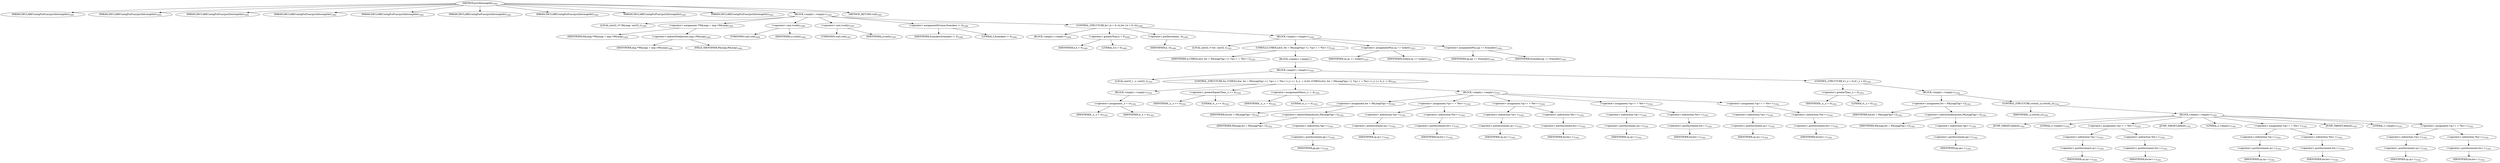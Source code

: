 digraph "put2bitcmaptile" {  
"49495" [label = <(METHOD,put2bitcmaptile)<SUB>1492</SUB>> ]
"49496" [label = <(PARAM,DECLAREContigPutFunc(put2bitcmaptile))<SUB>1492</SUB>> ]
"49497" [label = <(PARAM,DECLAREContigPutFunc(put2bitcmaptile))<SUB>1492</SUB>> ]
"49498" [label = <(PARAM,DECLAREContigPutFunc(put2bitcmaptile))<SUB>1492</SUB>> ]
"49499" [label = <(PARAM,DECLAREContigPutFunc(put2bitcmaptile))<SUB>1492</SUB>> ]
"49500" [label = <(PARAM,DECLAREContigPutFunc(put2bitcmaptile))<SUB>1492</SUB>> ]
"49501" [label = <(PARAM,DECLAREContigPutFunc(put2bitcmaptile))<SUB>1492</SUB>> ]
"49502" [label = <(PARAM,DECLAREContigPutFunc(put2bitcmaptile))<SUB>1492</SUB>> ]
"49503" [label = <(PARAM,DECLAREContigPutFunc(put2bitcmaptile))<SUB>1492</SUB>> ]
"49504" [label = <(PARAM,DECLAREContigPutFunc(put2bitcmaptile))<SUB>1492</SUB>> ]
"49505" [label = <(BLOCK,&lt;empty&gt;,&lt;empty&gt;)<SUB>1493</SUB>> ]
"49506" [label = <(LOCAL,uint32_t** PALmap: uint32_t)<SUB>1494</SUB>> ]
"49507" [label = <(&lt;operator&gt;.assignment,**PALmap = img-&gt;PALmap)<SUB>1494</SUB>> ]
"49508" [label = <(IDENTIFIER,PALmap,**PALmap = img-&gt;PALmap)<SUB>1494</SUB>> ]
"49509" [label = <(&lt;operator&gt;.indirectFieldAccess,img-&gt;PALmap)<SUB>1494</SUB>> ]
"49510" [label = <(IDENTIFIER,img,**PALmap = img-&gt;PALmap)<SUB>1494</SUB>> ]
"49511" [label = <(FIELD_IDENTIFIER,PALmap,PALmap)<SUB>1494</SUB>> ]
"49512" [label = <(&lt;operator&gt;.cast,(void)x)<SUB>1496</SUB>> ]
"49513" [label = <(UNKNOWN,void,void)<SUB>1496</SUB>> ]
"49514" [label = <(IDENTIFIER,x,(void)x)<SUB>1496</SUB>> ]
"49515" [label = <(&lt;operator&gt;.cast,(void)y)<SUB>1497</SUB>> ]
"49516" [label = <(UNKNOWN,void,void)<SUB>1497</SUB>> ]
"49517" [label = <(IDENTIFIER,y,(void)y)<SUB>1497</SUB>> ]
"49518" [label = <(&lt;operator&gt;.assignmentDivision,fromskew /= 4)<SUB>1498</SUB>> ]
"49519" [label = <(IDENTIFIER,fromskew,fromskew /= 4)<SUB>1498</SUB>> ]
"49520" [label = <(LITERAL,4,fromskew /= 4)<SUB>1498</SUB>> ]
"49521" [label = <(CONTROL_STRUCTURE,for (;h &gt; 0;--h),for (;h &gt; 0;--h))<SUB>1499</SUB>> ]
"49522" [label = <(BLOCK,&lt;empty&gt;,&lt;empty&gt;)<SUB>1499</SUB>> ]
"49523" [label = <(&lt;operator&gt;.greaterThan,h &gt; 0)<SUB>1499</SUB>> ]
"49524" [label = <(IDENTIFIER,h,h &gt; 0)<SUB>1499</SUB>> ]
"49525" [label = <(LITERAL,0,h &gt; 0)<SUB>1499</SUB>> ]
"49526" [label = <(&lt;operator&gt;.preDecrement,--h)<SUB>1499</SUB>> ]
"49527" [label = <(IDENTIFIER,h,--h)<SUB>1499</SUB>> ]
"49528" [label = <(BLOCK,&lt;empty&gt;,&lt;empty&gt;)<SUB>1500</SUB>> ]
"49529" [label = <(LOCAL,uint32_t* bw: uint32_t)<SUB>1501</SUB>> ]
"49530" [label = <(UNROLL4,UNROLL4(w, bw = PALmap[*pp++], *cp++ = *bw++))<SUB>1502</SUB>> ]
"49531" [label = <(IDENTIFIER,w,UNROLL4(w, bw = PALmap[*pp++], *cp++ = *bw++))<SUB>1502</SUB>> ]
"49532" [label = <(BLOCK,&lt;empty&gt;,&lt;empty&gt;)> ]
"49533" [label = <(BLOCK,&lt;empty&gt;,&lt;empty&gt;)<SUB>1502</SUB>> ]
"49534" [label = <(LOCAL,uint32_t _x: uint32_t)<SUB>1502</SUB>> ]
"49535" [label = <(CONTROL_STRUCTURE,for (UNROLL4(w, bw = PALmap[*pp++], *cp++ = *bw++)_x &gt;= 4;_x -= 4),for (UNROLL4(w, bw = PALmap[*pp++], *cp++ = *bw++)_x &gt;= 4;_x -= 4))<SUB>1502</SUB>> ]
"49536" [label = <(BLOCK,&lt;empty&gt;,&lt;empty&gt;)<SUB>1502</SUB>> ]
"49537" [label = <(&lt;operator&gt;.assignment,_x = w)<SUB>1502</SUB>> ]
"49538" [label = <(IDENTIFIER,_x,_x = w)<SUB>1502</SUB>> ]
"49539" [label = <(IDENTIFIER,w,_x = w)<SUB>1502</SUB>> ]
"49540" [label = <(&lt;operator&gt;.greaterEqualsThan,_x &gt;= 4)<SUB>1502</SUB>> ]
"49541" [label = <(IDENTIFIER,_x,_x &gt;= 4)<SUB>1502</SUB>> ]
"49542" [label = <(LITERAL,4,_x &gt;= 4)<SUB>1502</SUB>> ]
"49543" [label = <(&lt;operator&gt;.assignmentMinus,_x -= 4)<SUB>1502</SUB>> ]
"49544" [label = <(IDENTIFIER,_x,_x -= 4)<SUB>1502</SUB>> ]
"49545" [label = <(LITERAL,4,_x -= 4)<SUB>1502</SUB>> ]
"49546" [label = <(BLOCK,&lt;empty&gt;,&lt;empty&gt;)<SUB>1502</SUB>> ]
"49547" [label = <(&lt;operator&gt;.assignment,bw = PALmap[*pp++])<SUB>1502</SUB>> ]
"49548" [label = <(IDENTIFIER,bw,bw = PALmap[*pp++])<SUB>1502</SUB>> ]
"49549" [label = <(&lt;operator&gt;.indirectIndexAccess,PALmap[*pp++])<SUB>1502</SUB>> ]
"49550" [label = <(IDENTIFIER,PALmap,bw = PALmap[*pp++])<SUB>1502</SUB>> ]
"49551" [label = <(&lt;operator&gt;.indirection,*pp++)<SUB>1502</SUB>> ]
"49552" [label = <(&lt;operator&gt;.postIncrement,pp++)<SUB>1502</SUB>> ]
"49553" [label = <(IDENTIFIER,pp,pp++)<SUB>1502</SUB>> ]
"49554" [label = <(&lt;operator&gt;.assignment,*cp++ = *bw++)<SUB>1502</SUB>> ]
"49555" [label = <(&lt;operator&gt;.indirection,*cp++)<SUB>1502</SUB>> ]
"49556" [label = <(&lt;operator&gt;.postIncrement,cp++)<SUB>1502</SUB>> ]
"49557" [label = <(IDENTIFIER,cp,cp++)<SUB>1502</SUB>> ]
"49558" [label = <(&lt;operator&gt;.indirection,*bw++)<SUB>1502</SUB>> ]
"49559" [label = <(&lt;operator&gt;.postIncrement,bw++)<SUB>1502</SUB>> ]
"49560" [label = <(IDENTIFIER,bw,bw++)<SUB>1502</SUB>> ]
"49561" [label = <(&lt;operator&gt;.assignment,*cp++ = *bw++)<SUB>1502</SUB>> ]
"49562" [label = <(&lt;operator&gt;.indirection,*cp++)<SUB>1502</SUB>> ]
"49563" [label = <(&lt;operator&gt;.postIncrement,cp++)<SUB>1502</SUB>> ]
"49564" [label = <(IDENTIFIER,cp,cp++)<SUB>1502</SUB>> ]
"49565" [label = <(&lt;operator&gt;.indirection,*bw++)<SUB>1502</SUB>> ]
"49566" [label = <(&lt;operator&gt;.postIncrement,bw++)<SUB>1502</SUB>> ]
"49567" [label = <(IDENTIFIER,bw,bw++)<SUB>1502</SUB>> ]
"49568" [label = <(&lt;operator&gt;.assignment,*cp++ = *bw++)<SUB>1502</SUB>> ]
"49569" [label = <(&lt;operator&gt;.indirection,*cp++)<SUB>1502</SUB>> ]
"49570" [label = <(&lt;operator&gt;.postIncrement,cp++)<SUB>1502</SUB>> ]
"49571" [label = <(IDENTIFIER,cp,cp++)<SUB>1502</SUB>> ]
"49572" [label = <(&lt;operator&gt;.indirection,*bw++)<SUB>1502</SUB>> ]
"49573" [label = <(&lt;operator&gt;.postIncrement,bw++)<SUB>1502</SUB>> ]
"49574" [label = <(IDENTIFIER,bw,bw++)<SUB>1502</SUB>> ]
"49575" [label = <(&lt;operator&gt;.assignment,*cp++ = *bw++)<SUB>1502</SUB>> ]
"49576" [label = <(&lt;operator&gt;.indirection,*cp++)<SUB>1502</SUB>> ]
"49577" [label = <(&lt;operator&gt;.postIncrement,cp++)<SUB>1502</SUB>> ]
"49578" [label = <(IDENTIFIER,cp,cp++)<SUB>1502</SUB>> ]
"49579" [label = <(&lt;operator&gt;.indirection,*bw++)<SUB>1502</SUB>> ]
"49580" [label = <(&lt;operator&gt;.postIncrement,bw++)<SUB>1502</SUB>> ]
"49581" [label = <(IDENTIFIER,bw,bw++)<SUB>1502</SUB>> ]
"49582" [label = <(CONTROL_STRUCTURE,if (_x &gt; 0),if (_x &gt; 0))<SUB>1502</SUB>> ]
"49583" [label = <(&lt;operator&gt;.greaterThan,_x &gt; 0)<SUB>1502</SUB>> ]
"49584" [label = <(IDENTIFIER,_x,_x &gt; 0)<SUB>1502</SUB>> ]
"49585" [label = <(LITERAL,0,_x &gt; 0)<SUB>1502</SUB>> ]
"49586" [label = <(BLOCK,&lt;empty&gt;,&lt;empty&gt;)<SUB>1502</SUB>> ]
"49587" [label = <(&lt;operator&gt;.assignment,bw = PALmap[*pp++])<SUB>1502</SUB>> ]
"49588" [label = <(IDENTIFIER,bw,bw = PALmap[*pp++])<SUB>1502</SUB>> ]
"49589" [label = <(&lt;operator&gt;.indirectIndexAccess,PALmap[*pp++])<SUB>1502</SUB>> ]
"49590" [label = <(IDENTIFIER,PALmap,bw = PALmap[*pp++])<SUB>1502</SUB>> ]
"49591" [label = <(&lt;operator&gt;.indirection,*pp++)<SUB>1502</SUB>> ]
"49592" [label = <(&lt;operator&gt;.postIncrement,pp++)<SUB>1502</SUB>> ]
"49593" [label = <(IDENTIFIER,pp,pp++)<SUB>1502</SUB>> ]
"49594" [label = <(CONTROL_STRUCTURE,switch(_x),switch(_x))<SUB>1502</SUB>> ]
"49595" [label = <(IDENTIFIER,_x,switch(_x))<SUB>1502</SUB>> ]
"49596" [label = <(BLOCK,&lt;empty&gt;,&lt;empty&gt;)<SUB>1502</SUB>> ]
"49597" [label = <(JUMP_TARGET,default)<SUB>1502</SUB>> ]
"49598" [label = <(LITERAL,3,&lt;empty&gt;)<SUB>1502</SUB>> ]
"49599" [label = <(&lt;operator&gt;.assignment,*cp++ = *bw++)<SUB>1502</SUB>> ]
"49600" [label = <(&lt;operator&gt;.indirection,*cp++)<SUB>1502</SUB>> ]
"49601" [label = <(&lt;operator&gt;.postIncrement,cp++)<SUB>1502</SUB>> ]
"49602" [label = <(IDENTIFIER,cp,cp++)<SUB>1502</SUB>> ]
"49603" [label = <(&lt;operator&gt;.indirection,*bw++)<SUB>1502</SUB>> ]
"49604" [label = <(&lt;operator&gt;.postIncrement,bw++)<SUB>1502</SUB>> ]
"49605" [label = <(IDENTIFIER,bw,bw++)<SUB>1502</SUB>> ]
"49606" [label = <(JUMP_TARGET,default)<SUB>1502</SUB>> ]
"49607" [label = <(LITERAL,2,&lt;empty&gt;)<SUB>1502</SUB>> ]
"49608" [label = <(&lt;operator&gt;.assignment,*cp++ = *bw++)<SUB>1502</SUB>> ]
"49609" [label = <(&lt;operator&gt;.indirection,*cp++)<SUB>1502</SUB>> ]
"49610" [label = <(&lt;operator&gt;.postIncrement,cp++)<SUB>1502</SUB>> ]
"49611" [label = <(IDENTIFIER,cp,cp++)<SUB>1502</SUB>> ]
"49612" [label = <(&lt;operator&gt;.indirection,*bw++)<SUB>1502</SUB>> ]
"49613" [label = <(&lt;operator&gt;.postIncrement,bw++)<SUB>1502</SUB>> ]
"49614" [label = <(IDENTIFIER,bw,bw++)<SUB>1502</SUB>> ]
"49615" [label = <(JUMP_TARGET,default)<SUB>1502</SUB>> ]
"49616" [label = <(LITERAL,1,&lt;empty&gt;)<SUB>1502</SUB>> ]
"49617" [label = <(&lt;operator&gt;.assignment,*cp++ = *bw++)<SUB>1502</SUB>> ]
"49618" [label = <(&lt;operator&gt;.indirection,*cp++)<SUB>1502</SUB>> ]
"49619" [label = <(&lt;operator&gt;.postIncrement,cp++)<SUB>1502</SUB>> ]
"49620" [label = <(IDENTIFIER,cp,cp++)<SUB>1502</SUB>> ]
"49621" [label = <(&lt;operator&gt;.indirection,*bw++)<SUB>1502</SUB>> ]
"49622" [label = <(&lt;operator&gt;.postIncrement,bw++)<SUB>1502</SUB>> ]
"49623" [label = <(IDENTIFIER,bw,bw++)<SUB>1502</SUB>> ]
"49624" [label = <(&lt;operator&gt;.assignmentPlus,cp += toskew)<SUB>1503</SUB>> ]
"49625" [label = <(IDENTIFIER,cp,cp += toskew)<SUB>1503</SUB>> ]
"49626" [label = <(IDENTIFIER,toskew,cp += toskew)<SUB>1503</SUB>> ]
"49627" [label = <(&lt;operator&gt;.assignmentPlus,pp += fromskew)<SUB>1504</SUB>> ]
"49628" [label = <(IDENTIFIER,pp,pp += fromskew)<SUB>1504</SUB>> ]
"49629" [label = <(IDENTIFIER,fromskew,pp += fromskew)<SUB>1504</SUB>> ]
"49630" [label = <(METHOD_RETURN,void)<SUB>1492</SUB>> ]
  "49495" -> "49496" 
  "49495" -> "49497" 
  "49495" -> "49498" 
  "49495" -> "49499" 
  "49495" -> "49500" 
  "49495" -> "49501" 
  "49495" -> "49502" 
  "49495" -> "49503" 
  "49495" -> "49504" 
  "49495" -> "49505" 
  "49495" -> "49630" 
  "49505" -> "49506" 
  "49505" -> "49507" 
  "49505" -> "49512" 
  "49505" -> "49515" 
  "49505" -> "49518" 
  "49505" -> "49521" 
  "49507" -> "49508" 
  "49507" -> "49509" 
  "49509" -> "49510" 
  "49509" -> "49511" 
  "49512" -> "49513" 
  "49512" -> "49514" 
  "49515" -> "49516" 
  "49515" -> "49517" 
  "49518" -> "49519" 
  "49518" -> "49520" 
  "49521" -> "49522" 
  "49521" -> "49523" 
  "49521" -> "49526" 
  "49521" -> "49528" 
  "49523" -> "49524" 
  "49523" -> "49525" 
  "49526" -> "49527" 
  "49528" -> "49529" 
  "49528" -> "49530" 
  "49528" -> "49624" 
  "49528" -> "49627" 
  "49530" -> "49531" 
  "49530" -> "49532" 
  "49532" -> "49533" 
  "49533" -> "49534" 
  "49533" -> "49535" 
  "49533" -> "49582" 
  "49535" -> "49536" 
  "49535" -> "49540" 
  "49535" -> "49543" 
  "49535" -> "49546" 
  "49536" -> "49537" 
  "49537" -> "49538" 
  "49537" -> "49539" 
  "49540" -> "49541" 
  "49540" -> "49542" 
  "49543" -> "49544" 
  "49543" -> "49545" 
  "49546" -> "49547" 
  "49546" -> "49554" 
  "49546" -> "49561" 
  "49546" -> "49568" 
  "49546" -> "49575" 
  "49547" -> "49548" 
  "49547" -> "49549" 
  "49549" -> "49550" 
  "49549" -> "49551" 
  "49551" -> "49552" 
  "49552" -> "49553" 
  "49554" -> "49555" 
  "49554" -> "49558" 
  "49555" -> "49556" 
  "49556" -> "49557" 
  "49558" -> "49559" 
  "49559" -> "49560" 
  "49561" -> "49562" 
  "49561" -> "49565" 
  "49562" -> "49563" 
  "49563" -> "49564" 
  "49565" -> "49566" 
  "49566" -> "49567" 
  "49568" -> "49569" 
  "49568" -> "49572" 
  "49569" -> "49570" 
  "49570" -> "49571" 
  "49572" -> "49573" 
  "49573" -> "49574" 
  "49575" -> "49576" 
  "49575" -> "49579" 
  "49576" -> "49577" 
  "49577" -> "49578" 
  "49579" -> "49580" 
  "49580" -> "49581" 
  "49582" -> "49583" 
  "49582" -> "49586" 
  "49583" -> "49584" 
  "49583" -> "49585" 
  "49586" -> "49587" 
  "49586" -> "49594" 
  "49587" -> "49588" 
  "49587" -> "49589" 
  "49589" -> "49590" 
  "49589" -> "49591" 
  "49591" -> "49592" 
  "49592" -> "49593" 
  "49594" -> "49595" 
  "49594" -> "49596" 
  "49596" -> "49597" 
  "49596" -> "49598" 
  "49596" -> "49599" 
  "49596" -> "49606" 
  "49596" -> "49607" 
  "49596" -> "49608" 
  "49596" -> "49615" 
  "49596" -> "49616" 
  "49596" -> "49617" 
  "49599" -> "49600" 
  "49599" -> "49603" 
  "49600" -> "49601" 
  "49601" -> "49602" 
  "49603" -> "49604" 
  "49604" -> "49605" 
  "49608" -> "49609" 
  "49608" -> "49612" 
  "49609" -> "49610" 
  "49610" -> "49611" 
  "49612" -> "49613" 
  "49613" -> "49614" 
  "49617" -> "49618" 
  "49617" -> "49621" 
  "49618" -> "49619" 
  "49619" -> "49620" 
  "49621" -> "49622" 
  "49622" -> "49623" 
  "49624" -> "49625" 
  "49624" -> "49626" 
  "49627" -> "49628" 
  "49627" -> "49629" 
}
